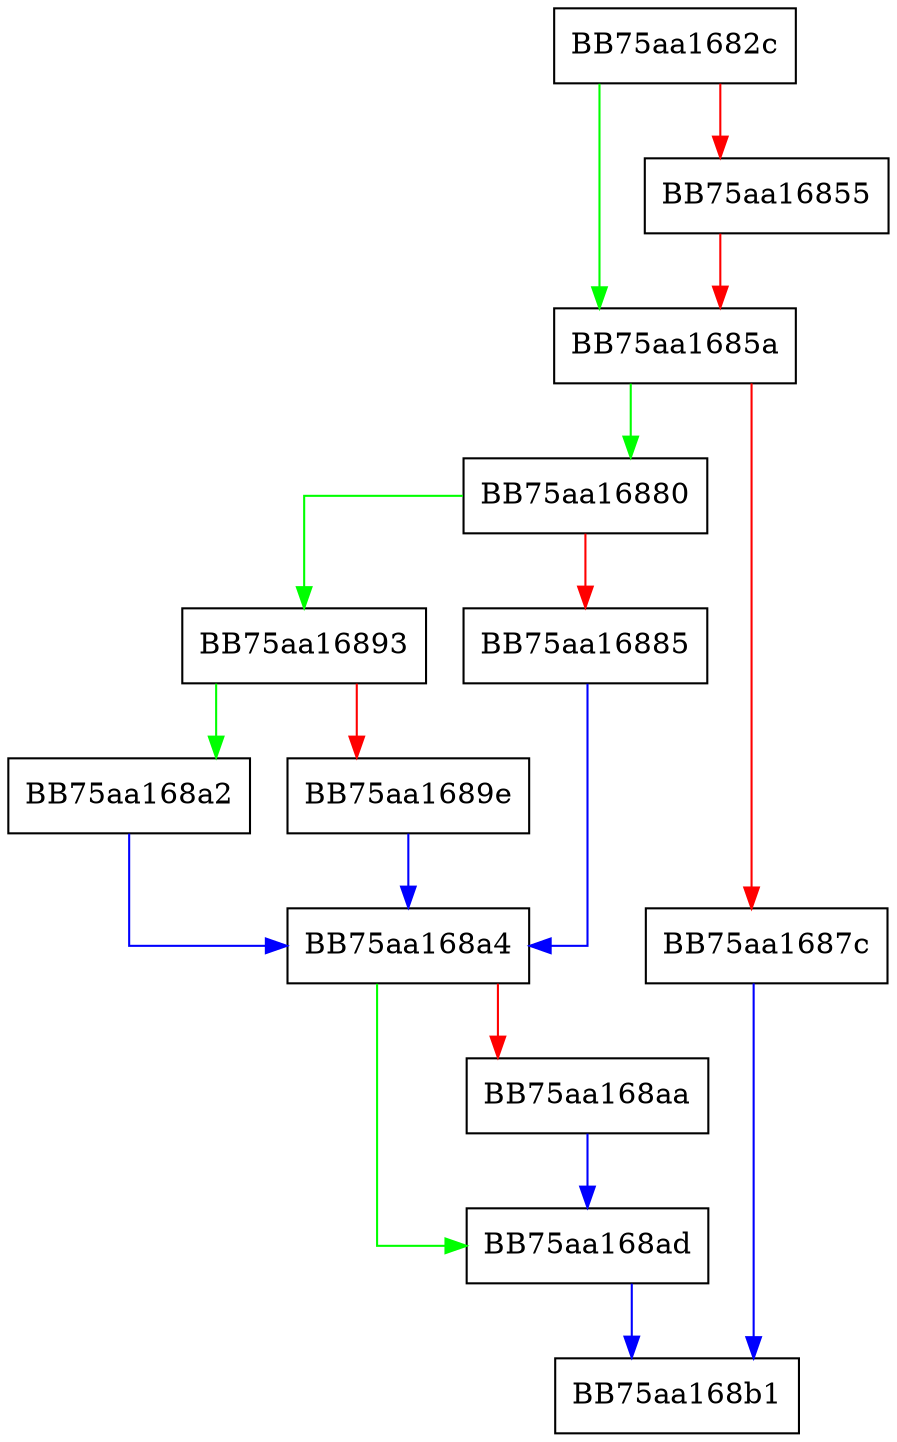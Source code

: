 digraph GetHintName {
  node [shape="box"];
  graph [splines=ortho];
  BB75aa1682c -> BB75aa1685a [color="green"];
  BB75aa1682c -> BB75aa16855 [color="red"];
  BB75aa16855 -> BB75aa1685a [color="red"];
  BB75aa1685a -> BB75aa16880 [color="green"];
  BB75aa1685a -> BB75aa1687c [color="red"];
  BB75aa1687c -> BB75aa168b1 [color="blue"];
  BB75aa16880 -> BB75aa16893 [color="green"];
  BB75aa16880 -> BB75aa16885 [color="red"];
  BB75aa16885 -> BB75aa168a4 [color="blue"];
  BB75aa16893 -> BB75aa168a2 [color="green"];
  BB75aa16893 -> BB75aa1689e [color="red"];
  BB75aa1689e -> BB75aa168a4 [color="blue"];
  BB75aa168a2 -> BB75aa168a4 [color="blue"];
  BB75aa168a4 -> BB75aa168ad [color="green"];
  BB75aa168a4 -> BB75aa168aa [color="red"];
  BB75aa168aa -> BB75aa168ad [color="blue"];
  BB75aa168ad -> BB75aa168b1 [color="blue"];
}